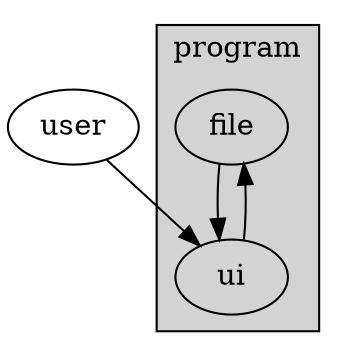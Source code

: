 digraph {
	user
	subgraph cluster_0 {
		style=filled;
		label=program;
		file
		ui
		file -> ui -> file
	}
	user -> ui
}
